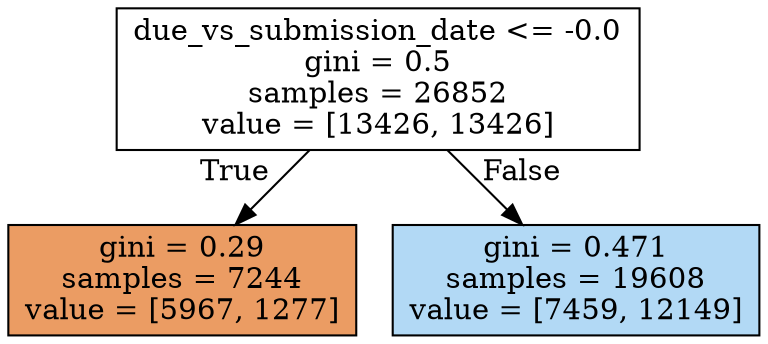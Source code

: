 digraph Tree {
node [shape=box, style="filled", color="black"] ;
0 [label="due_vs_submission_date <= -0.0\ngini = 0.5\nsamples = 26852\nvalue = [13426, 13426]", fillcolor="#e5813900"] ;
1 [label="gini = 0.29\nsamples = 7244\nvalue = [5967, 1277]", fillcolor="#e58139c8"] ;
0 -> 1 [labeldistance=2.5, labelangle=45, headlabel="True"] ;
2 [label="gini = 0.471\nsamples = 19608\nvalue = [7459, 12149]", fillcolor="#399de562"] ;
0 -> 2 [labeldistance=2.5, labelangle=-45, headlabel="False"] ;
}
